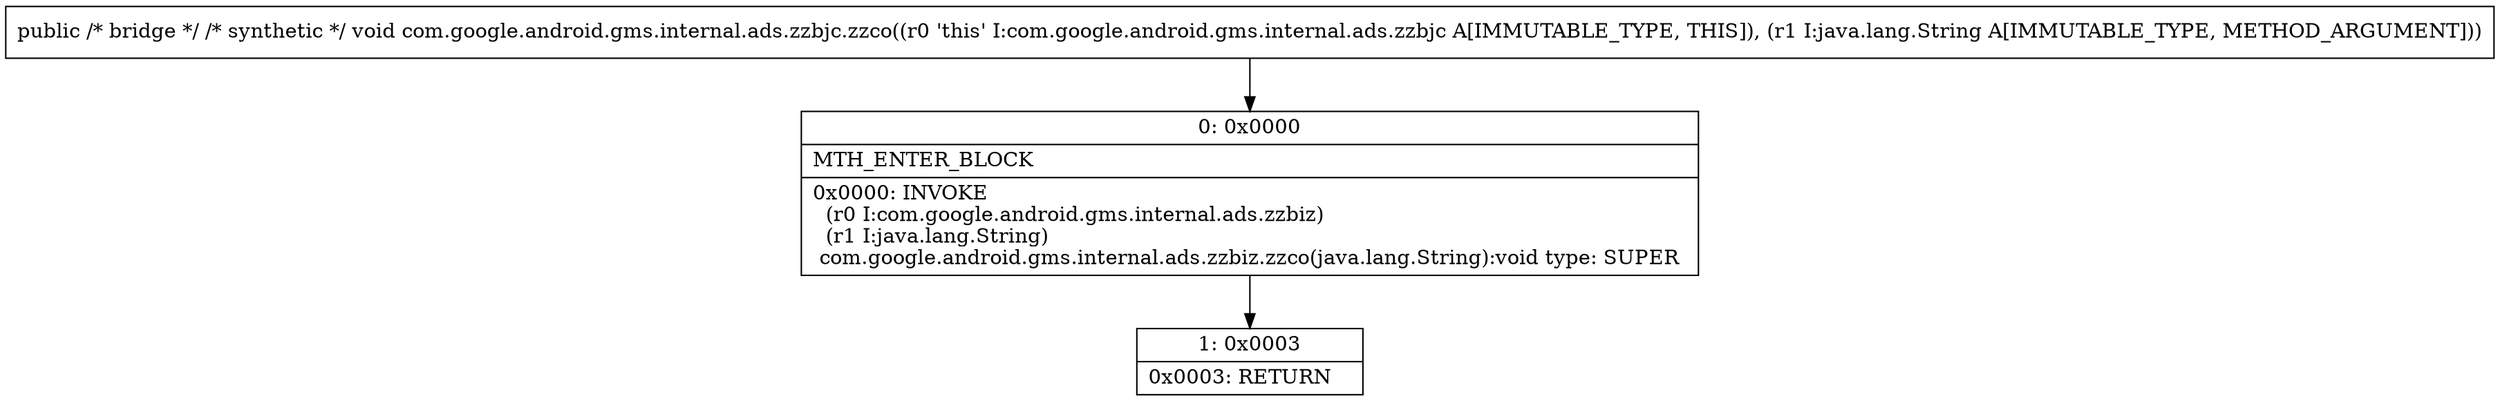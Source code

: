 digraph "CFG forcom.google.android.gms.internal.ads.zzbjc.zzco(Ljava\/lang\/String;)V" {
Node_0 [shape=record,label="{0\:\ 0x0000|MTH_ENTER_BLOCK\l|0x0000: INVOKE  \l  (r0 I:com.google.android.gms.internal.ads.zzbiz)\l  (r1 I:java.lang.String)\l com.google.android.gms.internal.ads.zzbiz.zzco(java.lang.String):void type: SUPER \l}"];
Node_1 [shape=record,label="{1\:\ 0x0003|0x0003: RETURN   \l}"];
MethodNode[shape=record,label="{public \/* bridge *\/ \/* synthetic *\/ void com.google.android.gms.internal.ads.zzbjc.zzco((r0 'this' I:com.google.android.gms.internal.ads.zzbjc A[IMMUTABLE_TYPE, THIS]), (r1 I:java.lang.String A[IMMUTABLE_TYPE, METHOD_ARGUMENT])) }"];
MethodNode -> Node_0;
Node_0 -> Node_1;
}


